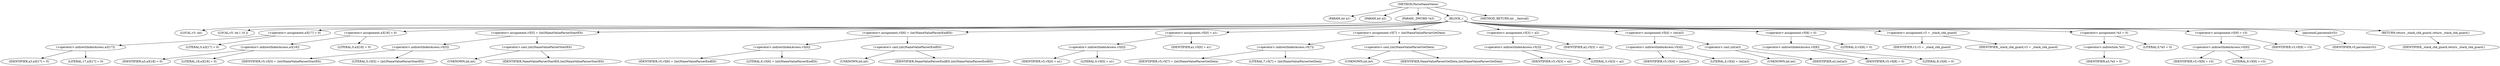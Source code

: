 digraph ParseNameValue {  
"1000103" [label = "(METHOD,ParseNameValue)" ]
"1000104" [label = "(PARAM,int a1)" ]
"1000105" [label = "(PARAM,int a2)" ]
"1000106" [label = "(PARAM,_DWORD *a3)" ]
"1000107" [label = "(BLOCK,,)" ]
"1000108" [label = "(LOCAL,v3: int)" ]
"1000109" [label = "(LOCAL,v5: int [ 10 ])" ]
"1000110" [label = "(<operator>.assignment,a3[17] = 0)" ]
"1000111" [label = "(<operator>.indirectIndexAccess,a3[17])" ]
"1000112" [label = "(IDENTIFIER,a3,a3[17] = 0)" ]
"1000113" [label = "(LITERAL,17,a3[17] = 0)" ]
"1000114" [label = "(LITERAL,0,a3[17] = 0)" ]
"1000115" [label = "(<operator>.assignment,a3[18] = 0)" ]
"1000116" [label = "(<operator>.indirectIndexAccess,a3[18])" ]
"1000117" [label = "(IDENTIFIER,a3,a3[18] = 0)" ]
"1000118" [label = "(LITERAL,18,a3[18] = 0)" ]
"1000119" [label = "(LITERAL,0,a3[18] = 0)" ]
"1000120" [label = "(<operator>.assignment,v5[5] = (int)NameValueParserStartElt)" ]
"1000121" [label = "(<operator>.indirectIndexAccess,v5[5])" ]
"1000122" [label = "(IDENTIFIER,v5,v5[5] = (int)NameValueParserStartElt)" ]
"1000123" [label = "(LITERAL,5,v5[5] = (int)NameValueParserStartElt)" ]
"1000124" [label = "(<operator>.cast,(int)NameValueParserStartElt)" ]
"1000125" [label = "(UNKNOWN,int,int)" ]
"1000126" [label = "(IDENTIFIER,NameValueParserStartElt,(int)NameValueParserStartElt)" ]
"1000127" [label = "(<operator>.assignment,v5[6] = (int)NameValueParserEndElt)" ]
"1000128" [label = "(<operator>.indirectIndexAccess,v5[6])" ]
"1000129" [label = "(IDENTIFIER,v5,v5[6] = (int)NameValueParserEndElt)" ]
"1000130" [label = "(LITERAL,6,v5[6] = (int)NameValueParserEndElt)" ]
"1000131" [label = "(<operator>.cast,(int)NameValueParserEndElt)" ]
"1000132" [label = "(UNKNOWN,int,int)" ]
"1000133" [label = "(IDENTIFIER,NameValueParserEndElt,(int)NameValueParserEndElt)" ]
"1000134" [label = "(<operator>.assignment,v5[0] = a1)" ]
"1000135" [label = "(<operator>.indirectIndexAccess,v5[0])" ]
"1000136" [label = "(IDENTIFIER,v5,v5[0] = a1)" ]
"1000137" [label = "(LITERAL,0,v5[0] = a1)" ]
"1000138" [label = "(IDENTIFIER,a1,v5[0] = a1)" ]
"1000139" [label = "(<operator>.assignment,v5[7] = (int)NameValueParserGetData)" ]
"1000140" [label = "(<operator>.indirectIndexAccess,v5[7])" ]
"1000141" [label = "(IDENTIFIER,v5,v5[7] = (int)NameValueParserGetData)" ]
"1000142" [label = "(LITERAL,7,v5[7] = (int)NameValueParserGetData)" ]
"1000143" [label = "(<operator>.cast,(int)NameValueParserGetData)" ]
"1000144" [label = "(UNKNOWN,int,int)" ]
"1000145" [label = "(IDENTIFIER,NameValueParserGetData,(int)NameValueParserGetData)" ]
"1000146" [label = "(<operator>.assignment,v5[3] = a2)" ]
"1000147" [label = "(<operator>.indirectIndexAccess,v5[3])" ]
"1000148" [label = "(IDENTIFIER,v5,v5[3] = a2)" ]
"1000149" [label = "(LITERAL,3,v5[3] = a2)" ]
"1000150" [label = "(IDENTIFIER,a2,v5[3] = a2)" ]
"1000151" [label = "(<operator>.assignment,v5[4] = (int)a3)" ]
"1000152" [label = "(<operator>.indirectIndexAccess,v5[4])" ]
"1000153" [label = "(IDENTIFIER,v5,v5[4] = (int)a3)" ]
"1000154" [label = "(LITERAL,4,v5[4] = (int)a3)" ]
"1000155" [label = "(<operator>.cast,(int)a3)" ]
"1000156" [label = "(UNKNOWN,int,int)" ]
"1000157" [label = "(IDENTIFIER,a3,(int)a3)" ]
"1000158" [label = "(<operator>.assignment,v5[8] = 0)" ]
"1000159" [label = "(<operator>.indirectIndexAccess,v5[8])" ]
"1000160" [label = "(IDENTIFIER,v5,v5[8] = 0)" ]
"1000161" [label = "(LITERAL,8,v5[8] = 0)" ]
"1000162" [label = "(LITERAL,0,v5[8] = 0)" ]
"1000163" [label = "(<operator>.assignment,v3 = _stack_chk_guard)" ]
"1000164" [label = "(IDENTIFIER,v3,v3 = _stack_chk_guard)" ]
"1000165" [label = "(IDENTIFIER,_stack_chk_guard,v3 = _stack_chk_guard)" ]
"1000166" [label = "(<operator>.assignment,*a3 = 0)" ]
"1000167" [label = "(<operator>.indirection,*a3)" ]
"1000168" [label = "(IDENTIFIER,a3,*a3 = 0)" ]
"1000169" [label = "(LITERAL,0,*a3 = 0)" ]
"1000170" [label = "(<operator>.assignment,v5[9] = v3)" ]
"1000171" [label = "(<operator>.indirectIndexAccess,v5[9])" ]
"1000172" [label = "(IDENTIFIER,v5,v5[9] = v3)" ]
"1000173" [label = "(LITERAL,9,v5[9] = v3)" ]
"1000174" [label = "(IDENTIFIER,v3,v5[9] = v3)" ]
"1000175" [label = "(parsexml,parsexml(v5))" ]
"1000176" [label = "(IDENTIFIER,v5,parsexml(v5))" ]
"1000177" [label = "(RETURN,return _stack_chk_guard;,return _stack_chk_guard;)" ]
"1000178" [label = "(IDENTIFIER,_stack_chk_guard,return _stack_chk_guard;)" ]
"1000179" [label = "(METHOD_RETURN,int __fastcall)" ]
  "1000103" -> "1000104" 
  "1000103" -> "1000105" 
  "1000103" -> "1000106" 
  "1000103" -> "1000107" 
  "1000103" -> "1000179" 
  "1000107" -> "1000108" 
  "1000107" -> "1000109" 
  "1000107" -> "1000110" 
  "1000107" -> "1000115" 
  "1000107" -> "1000120" 
  "1000107" -> "1000127" 
  "1000107" -> "1000134" 
  "1000107" -> "1000139" 
  "1000107" -> "1000146" 
  "1000107" -> "1000151" 
  "1000107" -> "1000158" 
  "1000107" -> "1000163" 
  "1000107" -> "1000166" 
  "1000107" -> "1000170" 
  "1000107" -> "1000175" 
  "1000107" -> "1000177" 
  "1000110" -> "1000111" 
  "1000110" -> "1000114" 
  "1000111" -> "1000112" 
  "1000111" -> "1000113" 
  "1000115" -> "1000116" 
  "1000115" -> "1000119" 
  "1000116" -> "1000117" 
  "1000116" -> "1000118" 
  "1000120" -> "1000121" 
  "1000120" -> "1000124" 
  "1000121" -> "1000122" 
  "1000121" -> "1000123" 
  "1000124" -> "1000125" 
  "1000124" -> "1000126" 
  "1000127" -> "1000128" 
  "1000127" -> "1000131" 
  "1000128" -> "1000129" 
  "1000128" -> "1000130" 
  "1000131" -> "1000132" 
  "1000131" -> "1000133" 
  "1000134" -> "1000135" 
  "1000134" -> "1000138" 
  "1000135" -> "1000136" 
  "1000135" -> "1000137" 
  "1000139" -> "1000140" 
  "1000139" -> "1000143" 
  "1000140" -> "1000141" 
  "1000140" -> "1000142" 
  "1000143" -> "1000144" 
  "1000143" -> "1000145" 
  "1000146" -> "1000147" 
  "1000146" -> "1000150" 
  "1000147" -> "1000148" 
  "1000147" -> "1000149" 
  "1000151" -> "1000152" 
  "1000151" -> "1000155" 
  "1000152" -> "1000153" 
  "1000152" -> "1000154" 
  "1000155" -> "1000156" 
  "1000155" -> "1000157" 
  "1000158" -> "1000159" 
  "1000158" -> "1000162" 
  "1000159" -> "1000160" 
  "1000159" -> "1000161" 
  "1000163" -> "1000164" 
  "1000163" -> "1000165" 
  "1000166" -> "1000167" 
  "1000166" -> "1000169" 
  "1000167" -> "1000168" 
  "1000170" -> "1000171" 
  "1000170" -> "1000174" 
  "1000171" -> "1000172" 
  "1000171" -> "1000173" 
  "1000175" -> "1000176" 
  "1000177" -> "1000178" 
}
